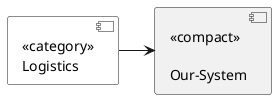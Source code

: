 @startuml
skinparam componentstyle UML2


component [«category»\nLogistics] as LCat #white
[«compact»\n\nOur-System] <--left-LCat


@enduml